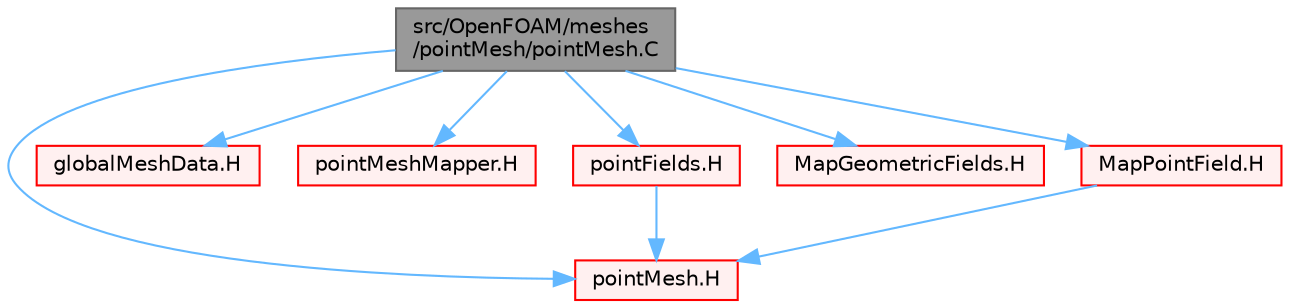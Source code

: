 digraph "src/OpenFOAM/meshes/pointMesh/pointMesh.C"
{
 // LATEX_PDF_SIZE
  bgcolor="transparent";
  edge [fontname=Helvetica,fontsize=10,labelfontname=Helvetica,labelfontsize=10];
  node [fontname=Helvetica,fontsize=10,shape=box,height=0.2,width=0.4];
  Node1 [id="Node000001",label="src/OpenFOAM/meshes\l/pointMesh/pointMesh.C",height=0.2,width=0.4,color="gray40", fillcolor="grey60", style="filled", fontcolor="black",tooltip=" "];
  Node1 -> Node2 [id="edge1_Node000001_Node000002",color="steelblue1",style="solid",tooltip=" "];
  Node2 [id="Node000002",label="pointMesh.H",height=0.2,width=0.4,color="red", fillcolor="#FFF0F0", style="filled",URL="$pointMesh_8H.html",tooltip=" "];
  Node1 -> Node284 [id="edge2_Node000001_Node000284",color="steelblue1",style="solid",tooltip=" "];
  Node284 [id="Node000284",label="globalMeshData.H",height=0.2,width=0.4,color="red", fillcolor="#FFF0F0", style="filled",URL="$globalMeshData_8H.html",tooltip=" "];
  Node1 -> Node288 [id="edge3_Node000001_Node000288",color="steelblue1",style="solid",tooltip=" "];
  Node288 [id="Node000288",label="pointMeshMapper.H",height=0.2,width=0.4,color="red", fillcolor="#FFF0F0", style="filled",URL="$pointMeshMapper_8H.html",tooltip=" "];
  Node1 -> Node294 [id="edge4_Node000001_Node000294",color="steelblue1",style="solid",tooltip=" "];
  Node294 [id="Node000294",label="pointFields.H",height=0.2,width=0.4,color="red", fillcolor="#FFF0F0", style="filled",URL="$pointFields_8H.html",tooltip=" "];
  Node294 -> Node2 [id="edge5_Node000294_Node000002",color="steelblue1",style="solid",tooltip=" "];
  Node1 -> Node357 [id="edge6_Node000001_Node000357",color="steelblue1",style="solid",tooltip=" "];
  Node357 [id="Node000357",label="MapGeometricFields.H",height=0.2,width=0.4,color="red", fillcolor="#FFF0F0", style="filled",URL="$MapGeometricFields_8H.html",tooltip=" "];
  Node1 -> Node358 [id="edge7_Node000001_Node000358",color="steelblue1",style="solid",tooltip=" "];
  Node358 [id="Node000358",label="MapPointField.H",height=0.2,width=0.4,color="red", fillcolor="#FFF0F0", style="filled",URL="$MapPointField_8H.html",tooltip=" "];
  Node358 -> Node2 [id="edge8_Node000358_Node000002",color="steelblue1",style="solid",tooltip=" "];
}
